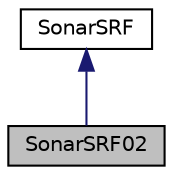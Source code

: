 digraph "SonarSRF02"
{
  edge [fontname="Helvetica",fontsize="10",labelfontname="Helvetica",labelfontsize="10"];
  node [fontname="Helvetica",fontsize="10",shape=record];
  Node2 [label="SonarSRF02",height=0.2,width=0.4,color="black", fillcolor="grey75", style="filled", fontcolor="black"];
  Node3 -> Node2 [dir="back",color="midnightblue",fontsize="10",style="solid",fontname="Helvetica"];
  Node3 [label="SonarSRF",height=0.2,width=0.4,color="black", fillcolor="white", style="filled",URL="$classSonarSRF.html",tooltip="Ultraschall library für SRF08 (SonarSRF08 Klasse), SRF02 (SonarSRF02 Klasse) und SRF10 (SonarSRF10 Kl..."];
}
